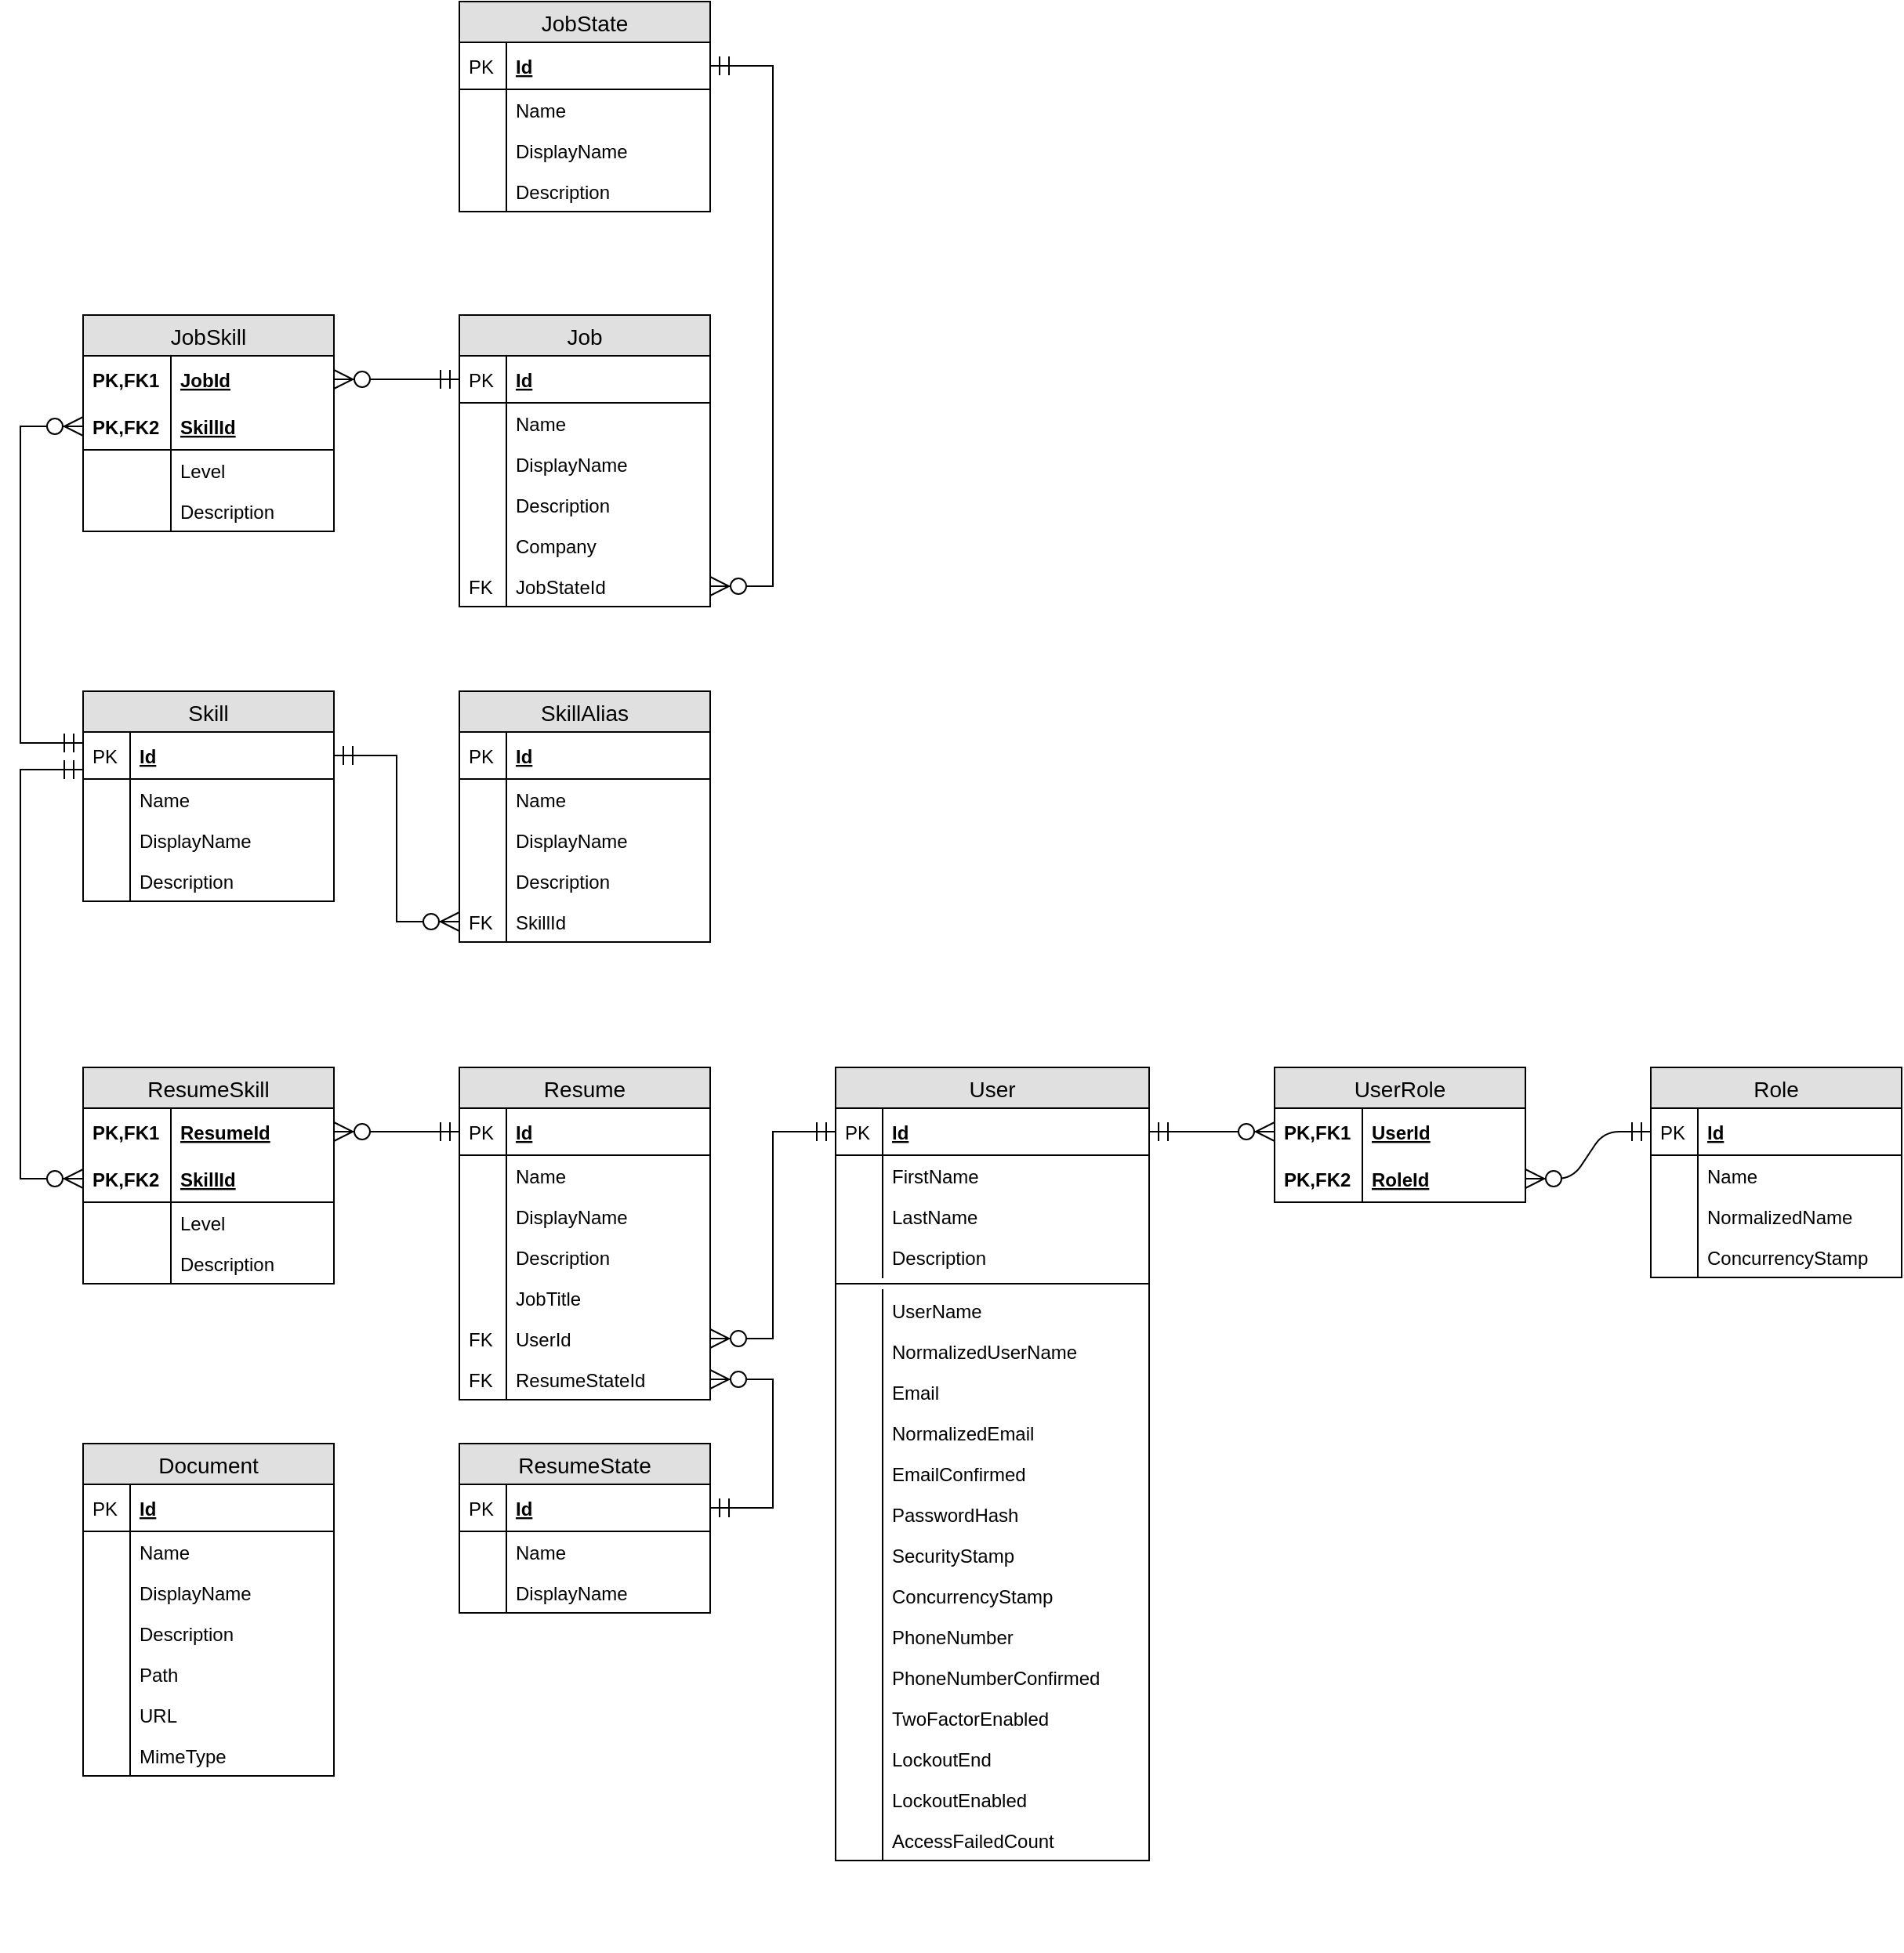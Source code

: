 <mxfile version="12.6.5" type="device"><diagram id="C5RBs43oDa-KdzZeNtuy" name="Database Model"><mxGraphModel dx="2351" dy="1951" grid="1" gridSize="10" guides="1" tooltips="1" connect="1" arrows="1" fold="1" page="0" pageScale="1" pageWidth="827" pageHeight="1169" background="none" math="0" shadow="0"><root><mxCell id="WIyWlLk6GJQsqaUBKTNV-0"/><mxCell id="WIyWlLk6GJQsqaUBKTNV-1" parent="WIyWlLk6GJQsqaUBKTNV-0"/><mxCell id="hVBHKQE8PX-nsjJzfACF-19" value="User" style="swimlane;fontStyle=0;childLayout=stackLayout;horizontal=1;startSize=26;fillColor=#e0e0e0;horizontalStack=0;resizeParent=1;resizeParentMax=0;resizeLast=0;collapsible=1;marginBottom=0;swimlaneFillColor=#ffffff;align=center;fontSize=14;" parent="WIyWlLk6GJQsqaUBKTNV-1" vertex="1"><mxGeometry x="40" y="40" width="200" height="506" as="geometry"><mxRectangle x="40" y="40" width="60" height="26" as="alternateBounds"/></mxGeometry></mxCell><mxCell id="hVBHKQE8PX-nsjJzfACF-20" value="Id" style="shape=partialRectangle;top=0;left=0;right=0;bottom=1;align=left;verticalAlign=middle;fillColor=none;spacingLeft=34;spacingRight=4;overflow=hidden;rotatable=0;points=[[0,0.5],[1,0.5]];portConstraint=eastwest;dropTarget=0;fontStyle=5;fontSize=12;" parent="hVBHKQE8PX-nsjJzfACF-19" vertex="1"><mxGeometry y="26" width="200" height="30" as="geometry"/></mxCell><mxCell id="hVBHKQE8PX-nsjJzfACF-21" value="PK" style="shape=partialRectangle;top=0;left=0;bottom=0;fillColor=none;align=left;verticalAlign=middle;spacingLeft=4;spacingRight=4;overflow=hidden;rotatable=0;points=[];portConstraint=eastwest;part=1;fontSize=12;" parent="hVBHKQE8PX-nsjJzfACF-20" vertex="1" connectable="0"><mxGeometry width="30" height="30" as="geometry"/></mxCell><mxCell id="hVBHKQE8PX-nsjJzfACF-30" value="FirstName" style="shape=partialRectangle;top=0;left=0;right=0;bottom=0;align=left;verticalAlign=top;fillColor=none;spacingLeft=34;spacingRight=4;overflow=hidden;rotatable=0;points=[[0,0.5],[1,0.5]];portConstraint=eastwest;dropTarget=0;fontSize=12;" parent="hVBHKQE8PX-nsjJzfACF-19" vertex="1"><mxGeometry y="56" width="200" height="26" as="geometry"/></mxCell><mxCell id="hVBHKQE8PX-nsjJzfACF-31" value="" style="shape=partialRectangle;top=0;left=0;bottom=0;fillColor=none;align=left;verticalAlign=top;spacingLeft=4;spacingRight=4;overflow=hidden;rotatable=0;points=[];portConstraint=eastwest;part=1;fontSize=12;" parent="hVBHKQE8PX-nsjJzfACF-30" vertex="1" connectable="0"><mxGeometry width="30" height="26" as="geometry"/></mxCell><mxCell id="hVBHKQE8PX-nsjJzfACF-32" value="LastName" style="shape=partialRectangle;top=0;left=0;right=0;bottom=0;align=left;verticalAlign=top;fillColor=none;spacingLeft=34;spacingRight=4;overflow=hidden;rotatable=0;points=[[0,0.5],[1,0.5]];portConstraint=eastwest;dropTarget=0;fontSize=12;" parent="hVBHKQE8PX-nsjJzfACF-19" vertex="1"><mxGeometry y="82" width="200" height="26" as="geometry"/></mxCell><mxCell id="hVBHKQE8PX-nsjJzfACF-33" value="" style="shape=partialRectangle;top=0;left=0;bottom=0;fillColor=none;align=left;verticalAlign=top;spacingLeft=4;spacingRight=4;overflow=hidden;rotatable=0;points=[];portConstraint=eastwest;part=1;fontSize=12;" parent="hVBHKQE8PX-nsjJzfACF-32" vertex="1" connectable="0"><mxGeometry width="30" height="26" as="geometry"/></mxCell><mxCell id="U6E7lCyPVd4fKRZtx4ZN-43" value="Description" style="shape=partialRectangle;top=0;left=0;right=0;bottom=0;align=left;verticalAlign=top;fillColor=none;spacingLeft=34;spacingRight=4;overflow=hidden;rotatable=0;points=[[0,0.5],[1,0.5]];portConstraint=eastwest;dropTarget=0;fontSize=12;" parent="hVBHKQE8PX-nsjJzfACF-19" vertex="1"><mxGeometry y="108" width="200" height="26" as="geometry"/></mxCell><mxCell id="U6E7lCyPVd4fKRZtx4ZN-44" value="" style="shape=partialRectangle;top=0;left=0;bottom=0;fillColor=none;align=left;verticalAlign=top;spacingLeft=4;spacingRight=4;overflow=hidden;rotatable=0;points=[];portConstraint=eastwest;part=1;fontSize=12;" parent="U6E7lCyPVd4fKRZtx4ZN-43" vertex="1" connectable="0"><mxGeometry width="30" height="26" as="geometry"/></mxCell><mxCell id="U6E7lCyPVd4fKRZtx4ZN-45" value="" style="line;strokeWidth=1;fillColor=none;align=left;verticalAlign=middle;spacingTop=-1;spacingLeft=3;spacingRight=3;rotatable=0;labelPosition=right;points=[];portConstraint=eastwest;fontSize=12;" parent="hVBHKQE8PX-nsjJzfACF-19" vertex="1"><mxGeometry y="134" width="200" height="8" as="geometry"/></mxCell><mxCell id="hVBHKQE8PX-nsjJzfACF-22" value="UserName" style="shape=partialRectangle;top=0;left=0;right=0;bottom=0;align=left;verticalAlign=top;fillColor=none;spacingLeft=34;spacingRight=4;overflow=hidden;rotatable=0;points=[[0,0.5],[1,0.5]];portConstraint=eastwest;dropTarget=0;fontSize=12;" parent="hVBHKQE8PX-nsjJzfACF-19" vertex="1"><mxGeometry y="142" width="200" height="26" as="geometry"/></mxCell><mxCell id="hVBHKQE8PX-nsjJzfACF-23" value="" style="shape=partialRectangle;top=0;left=0;bottom=0;fillColor=none;align=left;verticalAlign=top;spacingLeft=4;spacingRight=4;overflow=hidden;rotatable=0;points=[];portConstraint=eastwest;part=1;fontSize=12;" parent="hVBHKQE8PX-nsjJzfACF-22" vertex="1" connectable="0"><mxGeometry width="30" height="26" as="geometry"/></mxCell><mxCell id="hVBHKQE8PX-nsjJzfACF-66" value="NormalizedUserName" style="shape=partialRectangle;top=0;left=0;right=0;bottom=0;align=left;verticalAlign=top;fillColor=none;spacingLeft=34;spacingRight=4;overflow=hidden;rotatable=0;points=[[0,0.5],[1,0.5]];portConstraint=eastwest;dropTarget=0;fontSize=12;" parent="hVBHKQE8PX-nsjJzfACF-19" vertex="1"><mxGeometry y="168" width="200" height="26" as="geometry"/></mxCell><mxCell id="hVBHKQE8PX-nsjJzfACF-67" value="" style="shape=partialRectangle;top=0;left=0;bottom=0;fillColor=none;align=left;verticalAlign=top;spacingLeft=4;spacingRight=4;overflow=hidden;rotatable=0;points=[];portConstraint=eastwest;part=1;fontSize=12;" parent="hVBHKQE8PX-nsjJzfACF-66" vertex="1" connectable="0"><mxGeometry width="30" height="26" as="geometry"/></mxCell><mxCell id="hVBHKQE8PX-nsjJzfACF-36" value="Email" style="shape=partialRectangle;top=0;left=0;right=0;bottom=0;align=left;verticalAlign=top;fillColor=none;spacingLeft=34;spacingRight=4;overflow=hidden;rotatable=0;points=[[0,0.5],[1,0.5]];portConstraint=eastwest;dropTarget=0;fontSize=12;" parent="hVBHKQE8PX-nsjJzfACF-19" vertex="1"><mxGeometry y="194" width="200" height="26" as="geometry"/></mxCell><mxCell id="hVBHKQE8PX-nsjJzfACF-37" value="" style="shape=partialRectangle;top=0;left=0;bottom=0;fillColor=none;align=left;verticalAlign=top;spacingLeft=4;spacingRight=4;overflow=hidden;rotatable=0;points=[];portConstraint=eastwest;part=1;fontSize=12;" parent="hVBHKQE8PX-nsjJzfACF-36" vertex="1" connectable="0"><mxGeometry width="30" height="26" as="geometry"/></mxCell><mxCell id="hVBHKQE8PX-nsjJzfACF-64" value="NormalizedEmail" style="shape=partialRectangle;top=0;left=0;right=0;bottom=0;align=left;verticalAlign=top;fillColor=none;spacingLeft=34;spacingRight=4;overflow=hidden;rotatable=0;points=[[0,0.5],[1,0.5]];portConstraint=eastwest;dropTarget=0;fontSize=12;" parent="hVBHKQE8PX-nsjJzfACF-19" vertex="1"><mxGeometry y="220" width="200" height="26" as="geometry"/></mxCell><mxCell id="hVBHKQE8PX-nsjJzfACF-65" value="" style="shape=partialRectangle;top=0;left=0;bottom=0;fillColor=none;align=left;verticalAlign=top;spacingLeft=4;spacingRight=4;overflow=hidden;rotatable=0;points=[];portConstraint=eastwest;part=1;fontSize=12;" parent="hVBHKQE8PX-nsjJzfACF-64" vertex="1" connectable="0"><mxGeometry width="30" height="26" as="geometry"/></mxCell><mxCell id="hVBHKQE8PX-nsjJzfACF-38" value="EmailConfirmed" style="shape=partialRectangle;top=0;left=0;right=0;bottom=0;align=left;verticalAlign=top;fillColor=none;spacingLeft=34;spacingRight=4;overflow=hidden;rotatable=0;points=[[0,0.5],[1,0.5]];portConstraint=eastwest;dropTarget=0;fontSize=12;" parent="hVBHKQE8PX-nsjJzfACF-19" vertex="1"><mxGeometry y="246" width="200" height="26" as="geometry"/></mxCell><mxCell id="hVBHKQE8PX-nsjJzfACF-39" value="" style="shape=partialRectangle;top=0;left=0;bottom=0;fillColor=none;align=left;verticalAlign=top;spacingLeft=4;spacingRight=4;overflow=hidden;rotatable=0;points=[];portConstraint=eastwest;part=1;fontSize=12;" parent="hVBHKQE8PX-nsjJzfACF-38" vertex="1" connectable="0"><mxGeometry width="30" height="26" as="geometry"/></mxCell><mxCell id="hVBHKQE8PX-nsjJzfACF-40" value="PasswordHash" style="shape=partialRectangle;top=0;left=0;right=0;bottom=0;align=left;verticalAlign=top;fillColor=none;spacingLeft=34;spacingRight=4;overflow=hidden;rotatable=0;points=[[0,0.5],[1,0.5]];portConstraint=eastwest;dropTarget=0;fontSize=12;" parent="hVBHKQE8PX-nsjJzfACF-19" vertex="1"><mxGeometry y="272" width="200" height="26" as="geometry"/></mxCell><mxCell id="hVBHKQE8PX-nsjJzfACF-41" value="" style="shape=partialRectangle;top=0;left=0;bottom=0;fillColor=none;align=left;verticalAlign=top;spacingLeft=4;spacingRight=4;overflow=hidden;rotatable=0;points=[];portConstraint=eastwest;part=1;fontSize=12;" parent="hVBHKQE8PX-nsjJzfACF-40" vertex="1" connectable="0"><mxGeometry width="30" height="26" as="geometry"/></mxCell><mxCell id="hVBHKQE8PX-nsjJzfACF-42" value="SecurityStamp" style="shape=partialRectangle;top=0;left=0;right=0;bottom=0;align=left;verticalAlign=top;fillColor=none;spacingLeft=34;spacingRight=4;overflow=hidden;rotatable=0;points=[[0,0.5],[1,0.5]];portConstraint=eastwest;dropTarget=0;fontSize=12;" parent="hVBHKQE8PX-nsjJzfACF-19" vertex="1"><mxGeometry y="298" width="200" height="26" as="geometry"/></mxCell><mxCell id="hVBHKQE8PX-nsjJzfACF-43" value="" style="shape=partialRectangle;top=0;left=0;bottom=0;fillColor=none;align=left;verticalAlign=top;spacingLeft=4;spacingRight=4;overflow=hidden;rotatable=0;points=[];portConstraint=eastwest;part=1;fontSize=12;" parent="hVBHKQE8PX-nsjJzfACF-42" vertex="1" connectable="0"><mxGeometry width="30" height="26" as="geometry"/></mxCell><mxCell id="hVBHKQE8PX-nsjJzfACF-44" value="ConcurrencyStamp" style="shape=partialRectangle;top=0;left=0;right=0;bottom=0;align=left;verticalAlign=top;fillColor=none;spacingLeft=34;spacingRight=4;overflow=hidden;rotatable=0;points=[[0,0.5],[1,0.5]];portConstraint=eastwest;dropTarget=0;fontSize=12;" parent="hVBHKQE8PX-nsjJzfACF-19" vertex="1"><mxGeometry y="324" width="200" height="26" as="geometry"/></mxCell><mxCell id="hVBHKQE8PX-nsjJzfACF-45" value="" style="shape=partialRectangle;top=0;left=0;bottom=0;fillColor=none;align=left;verticalAlign=top;spacingLeft=4;spacingRight=4;overflow=hidden;rotatable=0;points=[];portConstraint=eastwest;part=1;fontSize=12;" parent="hVBHKQE8PX-nsjJzfACF-44" vertex="1" connectable="0"><mxGeometry width="30" height="26" as="geometry"/></mxCell><mxCell id="hVBHKQE8PX-nsjJzfACF-46" value="PhoneNumber" style="shape=partialRectangle;top=0;left=0;right=0;bottom=0;align=left;verticalAlign=top;fillColor=none;spacingLeft=34;spacingRight=4;overflow=hidden;rotatable=0;points=[[0,0.5],[1,0.5]];portConstraint=eastwest;dropTarget=0;fontSize=12;" parent="hVBHKQE8PX-nsjJzfACF-19" vertex="1"><mxGeometry y="350" width="200" height="26" as="geometry"/></mxCell><mxCell id="hVBHKQE8PX-nsjJzfACF-47" value="" style="shape=partialRectangle;top=0;left=0;bottom=0;fillColor=none;align=left;verticalAlign=top;spacingLeft=4;spacingRight=4;overflow=hidden;rotatable=0;points=[];portConstraint=eastwest;part=1;fontSize=12;" parent="hVBHKQE8PX-nsjJzfACF-46" vertex="1" connectable="0"><mxGeometry width="30" height="26" as="geometry"/></mxCell><mxCell id="hVBHKQE8PX-nsjJzfACF-48" value="PhoneNumberConfirmed" style="shape=partialRectangle;top=0;left=0;right=0;bottom=0;align=left;verticalAlign=top;fillColor=none;spacingLeft=34;spacingRight=4;overflow=hidden;rotatable=0;points=[[0,0.5],[1,0.5]];portConstraint=eastwest;dropTarget=0;fontSize=12;" parent="hVBHKQE8PX-nsjJzfACF-19" vertex="1"><mxGeometry y="376" width="200" height="26" as="geometry"/></mxCell><mxCell id="hVBHKQE8PX-nsjJzfACF-49" value="" style="shape=partialRectangle;top=0;left=0;bottom=0;fillColor=none;align=left;verticalAlign=top;spacingLeft=4;spacingRight=4;overflow=hidden;rotatable=0;points=[];portConstraint=eastwest;part=1;fontSize=12;" parent="hVBHKQE8PX-nsjJzfACF-48" vertex="1" connectable="0"><mxGeometry width="30" height="26" as="geometry"/></mxCell><mxCell id="hVBHKQE8PX-nsjJzfACF-50" value="TwoFactorEnabled" style="shape=partialRectangle;top=0;left=0;right=0;bottom=0;align=left;verticalAlign=top;fillColor=none;spacingLeft=34;spacingRight=4;overflow=hidden;rotatable=0;points=[[0,0.5],[1,0.5]];portConstraint=eastwest;dropTarget=0;fontSize=12;" parent="hVBHKQE8PX-nsjJzfACF-19" vertex="1"><mxGeometry y="402" width="200" height="26" as="geometry"/></mxCell><mxCell id="hVBHKQE8PX-nsjJzfACF-51" value="" style="shape=partialRectangle;top=0;left=0;bottom=0;fillColor=none;align=left;verticalAlign=top;spacingLeft=4;spacingRight=4;overflow=hidden;rotatable=0;points=[];portConstraint=eastwest;part=1;fontSize=12;" parent="hVBHKQE8PX-nsjJzfACF-50" vertex="1" connectable="0"><mxGeometry width="30" height="26" as="geometry"/></mxCell><mxCell id="hVBHKQE8PX-nsjJzfACF-52" value="LockoutEnd" style="shape=partialRectangle;top=0;left=0;right=0;bottom=0;align=left;verticalAlign=top;fillColor=none;spacingLeft=34;spacingRight=4;overflow=hidden;rotatable=0;points=[[0,0.5],[1,0.5]];portConstraint=eastwest;dropTarget=0;fontSize=12;" parent="hVBHKQE8PX-nsjJzfACF-19" vertex="1"><mxGeometry y="428" width="200" height="26" as="geometry"/></mxCell><mxCell id="hVBHKQE8PX-nsjJzfACF-53" value="" style="shape=partialRectangle;top=0;left=0;bottom=0;fillColor=none;align=left;verticalAlign=top;spacingLeft=4;spacingRight=4;overflow=hidden;rotatable=0;points=[];portConstraint=eastwest;part=1;fontSize=12;" parent="hVBHKQE8PX-nsjJzfACF-52" vertex="1" connectable="0"><mxGeometry width="30" height="26" as="geometry"/></mxCell><mxCell id="hVBHKQE8PX-nsjJzfACF-54" value="LockoutEnabled" style="shape=partialRectangle;top=0;left=0;right=0;bottom=0;align=left;verticalAlign=top;fillColor=none;spacingLeft=34;spacingRight=4;overflow=hidden;rotatable=0;points=[[0,0.5],[1,0.5]];portConstraint=eastwest;dropTarget=0;fontSize=12;" parent="hVBHKQE8PX-nsjJzfACF-19" vertex="1"><mxGeometry y="454" width="200" height="26" as="geometry"/></mxCell><mxCell id="hVBHKQE8PX-nsjJzfACF-55" value="" style="shape=partialRectangle;top=0;left=0;bottom=0;fillColor=none;align=left;verticalAlign=top;spacingLeft=4;spacingRight=4;overflow=hidden;rotatable=0;points=[];portConstraint=eastwest;part=1;fontSize=12;" parent="hVBHKQE8PX-nsjJzfACF-54" vertex="1" connectable="0"><mxGeometry width="30" height="26" as="geometry"/></mxCell><mxCell id="hVBHKQE8PX-nsjJzfACF-56" value="AccessFailedCount" style="shape=partialRectangle;top=0;left=0;right=0;bottom=0;align=left;verticalAlign=top;fillColor=none;spacingLeft=34;spacingRight=4;overflow=hidden;rotatable=0;points=[[0,0.5],[1,0.5]];portConstraint=eastwest;dropTarget=0;fontSize=12;" parent="hVBHKQE8PX-nsjJzfACF-19" vertex="1"><mxGeometry y="480" width="200" height="26" as="geometry"/></mxCell><mxCell id="hVBHKQE8PX-nsjJzfACF-57" value="" style="shape=partialRectangle;top=0;left=0;bottom=0;fillColor=none;align=left;verticalAlign=top;spacingLeft=4;spacingRight=4;overflow=hidden;rotatable=0;points=[];portConstraint=eastwest;part=1;fontSize=12;" parent="hVBHKQE8PX-nsjJzfACF-56" vertex="1" connectable="0"><mxGeometry width="30" height="26" as="geometry"/></mxCell><mxCell id="hVBHKQE8PX-nsjJzfACF-68" value="UserRole" style="swimlane;fontStyle=0;childLayout=stackLayout;horizontal=1;startSize=26;fillColor=#e0e0e0;horizontalStack=0;resizeParent=1;resizeParentMax=0;resizeLast=0;collapsible=1;marginBottom=0;swimlaneFillColor=#ffffff;align=center;fontSize=14;" parent="WIyWlLk6GJQsqaUBKTNV-1" vertex="1"><mxGeometry x="320" y="40" width="160" height="86" as="geometry"/></mxCell><mxCell id="hVBHKQE8PX-nsjJzfACF-69" value="UserId" style="shape=partialRectangle;top=0;left=0;right=0;bottom=0;align=left;verticalAlign=middle;fillColor=none;spacingLeft=60;spacingRight=4;overflow=hidden;rotatable=0;points=[[0,0.5],[1,0.5]];portConstraint=eastwest;dropTarget=0;fontStyle=5;fontSize=12;" parent="hVBHKQE8PX-nsjJzfACF-68" vertex="1"><mxGeometry y="26" width="160" height="30" as="geometry"/></mxCell><mxCell id="hVBHKQE8PX-nsjJzfACF-70" value="PK,FK1" style="shape=partialRectangle;fontStyle=1;top=0;left=0;bottom=0;fillColor=none;align=left;verticalAlign=middle;spacingLeft=4;spacingRight=4;overflow=hidden;rotatable=0;points=[];portConstraint=eastwest;part=1;fontSize=12;" parent="hVBHKQE8PX-nsjJzfACF-69" vertex="1" connectable="0"><mxGeometry width="56" height="30" as="geometry"/></mxCell><mxCell id="hVBHKQE8PX-nsjJzfACF-71" value="RoleId" style="shape=partialRectangle;top=0;left=0;right=0;bottom=1;align=left;verticalAlign=middle;fillColor=none;spacingLeft=60;spacingRight=4;overflow=hidden;rotatable=0;points=[[0,0.5],[1,0.5]];portConstraint=eastwest;dropTarget=0;fontStyle=5;fontSize=12;" parent="hVBHKQE8PX-nsjJzfACF-68" vertex="1"><mxGeometry y="56" width="160" height="30" as="geometry"/></mxCell><mxCell id="hVBHKQE8PX-nsjJzfACF-72" value="PK,FK2" style="shape=partialRectangle;fontStyle=1;top=0;left=0;bottom=0;fillColor=none;align=left;verticalAlign=middle;spacingLeft=4;spacingRight=4;overflow=hidden;rotatable=0;points=[];portConstraint=eastwest;part=1;fontSize=12;" parent="hVBHKQE8PX-nsjJzfACF-71" vertex="1" connectable="0"><mxGeometry width="56" height="30" as="geometry"/></mxCell><mxCell id="hVBHKQE8PX-nsjJzfACF-89" value="Role" style="swimlane;fontStyle=0;childLayout=stackLayout;horizontal=1;startSize=26;fillColor=#e0e0e0;horizontalStack=0;resizeParent=1;resizeParentMax=0;resizeLast=0;collapsible=1;marginBottom=0;swimlaneFillColor=#ffffff;align=center;fontSize=14;" parent="WIyWlLk6GJQsqaUBKTNV-1" vertex="1"><mxGeometry x="560" y="40" width="160" height="134" as="geometry"/></mxCell><mxCell id="hVBHKQE8PX-nsjJzfACF-90" value="Id" style="shape=partialRectangle;top=0;left=0;right=0;bottom=1;align=left;verticalAlign=middle;fillColor=none;spacingLeft=34;spacingRight=4;overflow=hidden;rotatable=0;points=[[0,0.5],[1,0.5]];portConstraint=eastwest;dropTarget=0;fontStyle=5;fontSize=12;" parent="hVBHKQE8PX-nsjJzfACF-89" vertex="1"><mxGeometry y="26" width="160" height="30" as="geometry"/></mxCell><mxCell id="hVBHKQE8PX-nsjJzfACF-91" value="PK" style="shape=partialRectangle;top=0;left=0;bottom=0;fillColor=none;align=left;verticalAlign=middle;spacingLeft=4;spacingRight=4;overflow=hidden;rotatable=0;points=[];portConstraint=eastwest;part=1;fontSize=12;" parent="hVBHKQE8PX-nsjJzfACF-90" vertex="1" connectable="0"><mxGeometry width="30" height="30" as="geometry"/></mxCell><mxCell id="hVBHKQE8PX-nsjJzfACF-92" value="Name" style="shape=partialRectangle;top=0;left=0;right=0;bottom=0;align=left;verticalAlign=top;fillColor=none;spacingLeft=34;spacingRight=4;overflow=hidden;rotatable=0;points=[[0,0.5],[1,0.5]];portConstraint=eastwest;dropTarget=0;fontSize=12;fontStyle=0" parent="hVBHKQE8PX-nsjJzfACF-89" vertex="1"><mxGeometry y="56" width="160" height="26" as="geometry"/></mxCell><mxCell id="hVBHKQE8PX-nsjJzfACF-93" value="" style="shape=partialRectangle;top=0;left=0;bottom=0;fillColor=none;align=left;verticalAlign=top;spacingLeft=4;spacingRight=4;overflow=hidden;rotatable=0;points=[];portConstraint=eastwest;part=1;fontSize=12;" parent="hVBHKQE8PX-nsjJzfACF-92" vertex="1" connectable="0"><mxGeometry width="30" height="26" as="geometry"/></mxCell><mxCell id="hVBHKQE8PX-nsjJzfACF-94" value="NormalizedName" style="shape=partialRectangle;top=0;left=0;right=0;bottom=0;align=left;verticalAlign=top;fillColor=none;spacingLeft=34;spacingRight=4;overflow=hidden;rotatable=0;points=[[0,0.5],[1,0.5]];portConstraint=eastwest;dropTarget=0;fontSize=12;" parent="hVBHKQE8PX-nsjJzfACF-89" vertex="1"><mxGeometry y="82" width="160" height="26" as="geometry"/></mxCell><mxCell id="hVBHKQE8PX-nsjJzfACF-95" value="" style="shape=partialRectangle;top=0;left=0;bottom=0;fillColor=none;align=left;verticalAlign=top;spacingLeft=4;spacingRight=4;overflow=hidden;rotatable=0;points=[];portConstraint=eastwest;part=1;fontSize=12;" parent="hVBHKQE8PX-nsjJzfACF-94" vertex="1" connectable="0"><mxGeometry width="30" height="26" as="geometry"/></mxCell><mxCell id="hVBHKQE8PX-nsjJzfACF-96" value="ConcurrencyStamp" style="shape=partialRectangle;top=0;left=0;right=0;bottom=0;align=left;verticalAlign=top;fillColor=none;spacingLeft=34;spacingRight=4;overflow=hidden;rotatable=0;points=[[0,0.5],[1,0.5]];portConstraint=eastwest;dropTarget=0;fontSize=12;" parent="hVBHKQE8PX-nsjJzfACF-89" vertex="1"><mxGeometry y="108" width="160" height="26" as="geometry"/></mxCell><mxCell id="hVBHKQE8PX-nsjJzfACF-97" value="" style="shape=partialRectangle;top=0;left=0;bottom=0;fillColor=none;align=left;verticalAlign=top;spacingLeft=4;spacingRight=4;overflow=hidden;rotatable=0;points=[];portConstraint=eastwest;part=1;fontSize=12;" parent="hVBHKQE8PX-nsjJzfACF-96" vertex="1" connectable="0"><mxGeometry width="30" height="26" as="geometry"/></mxCell><mxCell id="hVBHKQE8PX-nsjJzfACF-100" value="" style="text;fillColor=none;align=left;verticalAlign=middle;spacingTop=-1;spacingLeft=4;spacingRight=4;rotatable=0;labelPosition=right;points=[];portConstraint=eastwest;fontSize=12;" parent="WIyWlLk6GJQsqaUBKTNV-1" vertex="1"><mxGeometry x="40" y="590" width="20" height="14" as="geometry"/></mxCell><mxCell id="hVBHKQE8PX-nsjJzfACF-102" value="" style="edgeStyle=entityRelationEdgeStyle;fontSize=12;html=1;endArrow=ERzeroToMany;startArrow=ERmandOne;exitX=1;exitY=0.5;exitDx=0;exitDy=0;strokeWidth=1;endSize=10;startSize=10;" parent="WIyWlLk6GJQsqaUBKTNV-1" source="hVBHKQE8PX-nsjJzfACF-20" target="hVBHKQE8PX-nsjJzfACF-69" edge="1"><mxGeometry width="100" height="100" relative="1" as="geometry"><mxPoint x="320" y="360" as="sourcePoint"/><mxPoint x="420" y="260" as="targetPoint"/></mxGeometry></mxCell><mxCell id="hVBHKQE8PX-nsjJzfACF-103" value="" style="edgeStyle=entityRelationEdgeStyle;fontSize=12;html=1;endArrow=ERmandOne;startArrow=ERzeroToMany;exitX=1;exitY=0.5;exitDx=0;exitDy=0;startFill=1;endFill=0;entryX=0;entryY=0.5;entryDx=0;entryDy=0;strokeWidth=1;endSize=10;startSize=10;" parent="WIyWlLk6GJQsqaUBKTNV-1" source="hVBHKQE8PX-nsjJzfACF-71" target="hVBHKQE8PX-nsjJzfACF-90" edge="1"><mxGeometry width="100" height="100" relative="1" as="geometry"><mxPoint x="510" y="210" as="sourcePoint"/><mxPoint x="550" y="190" as="targetPoint"/></mxGeometry></mxCell><mxCell id="hVBHKQE8PX-nsjJzfACF-104" value="Resume" style="swimlane;fontStyle=0;childLayout=stackLayout;horizontal=1;startSize=26;fillColor=#e0e0e0;horizontalStack=0;resizeParent=1;resizeParentMax=0;resizeLast=0;collapsible=1;marginBottom=0;swimlaneFillColor=#ffffff;align=center;fontSize=14;" parent="WIyWlLk6GJQsqaUBKTNV-1" vertex="1"><mxGeometry x="-200" y="40" width="160" height="212" as="geometry"/></mxCell><mxCell id="hVBHKQE8PX-nsjJzfACF-105" value="Id" style="shape=partialRectangle;top=0;left=0;right=0;bottom=1;align=left;verticalAlign=middle;fillColor=none;spacingLeft=34;spacingRight=4;overflow=hidden;rotatable=0;points=[[0,0.5],[1,0.5]];portConstraint=eastwest;dropTarget=0;fontStyle=5;fontSize=12;" parent="hVBHKQE8PX-nsjJzfACF-104" vertex="1"><mxGeometry y="26" width="160" height="30" as="geometry"/></mxCell><mxCell id="hVBHKQE8PX-nsjJzfACF-106" value="PK" style="shape=partialRectangle;top=0;left=0;bottom=0;fillColor=none;align=left;verticalAlign=middle;spacingLeft=4;spacingRight=4;overflow=hidden;rotatable=0;points=[];portConstraint=eastwest;part=1;fontSize=12;" parent="hVBHKQE8PX-nsjJzfACF-105" vertex="1" connectable="0"><mxGeometry width="30" height="30" as="geometry"/></mxCell><mxCell id="U6E7lCyPVd4fKRZtx4ZN-41" value="Name" style="shape=partialRectangle;top=0;left=0;right=0;bottom=0;align=left;verticalAlign=top;fillColor=none;spacingLeft=34;spacingRight=4;overflow=hidden;rotatable=0;points=[[0,0.5],[1,0.5]];portConstraint=eastwest;dropTarget=0;fontSize=12;" parent="hVBHKQE8PX-nsjJzfACF-104" vertex="1"><mxGeometry y="56" width="160" height="26" as="geometry"/></mxCell><mxCell id="U6E7lCyPVd4fKRZtx4ZN-42" value="" style="shape=partialRectangle;top=0;left=0;bottom=0;fillColor=none;align=left;verticalAlign=top;spacingLeft=4;spacingRight=4;overflow=hidden;rotatable=0;points=[];portConstraint=eastwest;part=1;fontSize=12;" parent="U6E7lCyPVd4fKRZtx4ZN-41" vertex="1" connectable="0"><mxGeometry width="30" height="26" as="geometry"/></mxCell><mxCell id="hVBHKQE8PX-nsjJzfACF-117" value="DisplayName" style="shape=partialRectangle;top=0;left=0;right=0;bottom=0;align=left;verticalAlign=top;fillColor=none;spacingLeft=34;spacingRight=4;overflow=hidden;rotatable=0;points=[[0,0.5],[1,0.5]];portConstraint=eastwest;dropTarget=0;fontSize=12;" parent="hVBHKQE8PX-nsjJzfACF-104" vertex="1"><mxGeometry y="82" width="160" height="26" as="geometry"/></mxCell><mxCell id="hVBHKQE8PX-nsjJzfACF-118" value="" style="shape=partialRectangle;top=0;left=0;bottom=0;fillColor=none;align=left;verticalAlign=top;spacingLeft=4;spacingRight=4;overflow=hidden;rotatable=0;points=[];portConstraint=eastwest;part=1;fontSize=12;" parent="hVBHKQE8PX-nsjJzfACF-117" vertex="1" connectable="0"><mxGeometry width="30" height="26" as="geometry"/></mxCell><mxCell id="U6E7lCyPVd4fKRZtx4ZN-39" value="Description" style="shape=partialRectangle;top=0;left=0;right=0;bottom=0;align=left;verticalAlign=top;fillColor=none;spacingLeft=34;spacingRight=4;overflow=hidden;rotatable=0;points=[[0,0.5],[1,0.5]];portConstraint=eastwest;dropTarget=0;fontSize=12;" parent="hVBHKQE8PX-nsjJzfACF-104" vertex="1"><mxGeometry y="108" width="160" height="26" as="geometry"/></mxCell><mxCell id="U6E7lCyPVd4fKRZtx4ZN-40" value="" style="shape=partialRectangle;top=0;left=0;bottom=0;fillColor=none;align=left;verticalAlign=top;spacingLeft=4;spacingRight=4;overflow=hidden;rotatable=0;points=[];portConstraint=eastwest;part=1;fontSize=12;" parent="U6E7lCyPVd4fKRZtx4ZN-39" vertex="1" connectable="0"><mxGeometry width="30" height="26" as="geometry"/></mxCell><mxCell id="hVBHKQE8PX-nsjJzfACF-107" value="JobTitle" style="shape=partialRectangle;top=0;left=0;right=0;bottom=0;align=left;verticalAlign=top;fillColor=none;spacingLeft=34;spacingRight=4;overflow=hidden;rotatable=0;points=[[0,0.5],[1,0.5]];portConstraint=eastwest;dropTarget=0;fontSize=12;" parent="hVBHKQE8PX-nsjJzfACF-104" vertex="1"><mxGeometry y="134" width="160" height="26" as="geometry"/></mxCell><mxCell id="hVBHKQE8PX-nsjJzfACF-108" value="" style="shape=partialRectangle;top=0;left=0;bottom=0;fillColor=none;align=left;verticalAlign=top;spacingLeft=4;spacingRight=4;overflow=hidden;rotatable=0;points=[];portConstraint=eastwest;part=1;fontSize=12;" parent="hVBHKQE8PX-nsjJzfACF-107" vertex="1" connectable="0"><mxGeometry width="30" height="26" as="geometry"/></mxCell><mxCell id="hVBHKQE8PX-nsjJzfACF-119" value="UserId" style="shape=partialRectangle;top=0;left=0;right=0;bottom=0;align=left;verticalAlign=top;fillColor=none;spacingLeft=34;spacingRight=4;overflow=hidden;rotatable=0;points=[[0,0.5],[1,0.5]];portConstraint=eastwest;dropTarget=0;fontSize=12;" parent="hVBHKQE8PX-nsjJzfACF-104" vertex="1"><mxGeometry y="160" width="160" height="26" as="geometry"/></mxCell><mxCell id="hVBHKQE8PX-nsjJzfACF-120" value="FK" style="shape=partialRectangle;top=0;left=0;bottom=0;fillColor=none;align=left;verticalAlign=top;spacingLeft=4;spacingRight=4;overflow=hidden;rotatable=0;points=[];portConstraint=eastwest;part=1;fontSize=12;" parent="hVBHKQE8PX-nsjJzfACF-119" vertex="1" connectable="0"><mxGeometry width="30" height="26" as="geometry"/></mxCell><mxCell id="hVBHKQE8PX-nsjJzfACF-134" value="ResumeStateId" style="shape=partialRectangle;top=0;left=0;right=0;bottom=0;align=left;verticalAlign=top;fillColor=none;spacingLeft=34;spacingRight=4;overflow=hidden;rotatable=0;points=[[0,0.5],[1,0.5]];portConstraint=eastwest;dropTarget=0;fontSize=12;" parent="hVBHKQE8PX-nsjJzfACF-104" vertex="1"><mxGeometry y="186" width="160" height="26" as="geometry"/></mxCell><mxCell id="hVBHKQE8PX-nsjJzfACF-135" value="FK" style="shape=partialRectangle;top=0;left=0;bottom=0;fillColor=none;align=left;verticalAlign=top;spacingLeft=4;spacingRight=4;overflow=hidden;rotatable=0;points=[];portConstraint=eastwest;part=1;fontSize=12;" parent="hVBHKQE8PX-nsjJzfACF-134" vertex="1" connectable="0"><mxGeometry width="30" height="26" as="geometry"/></mxCell><mxCell id="hVBHKQE8PX-nsjJzfACF-121" style="edgeStyle=orthogonalEdgeStyle;rounded=0;orthogonalLoop=1;jettySize=auto;html=1;entryX=0;entryY=0.5;entryDx=0;entryDy=0;startArrow=ERzeroToMany;startFill=1;endArrow=ERmandOne;endFill=0;strokeWidth=1;endSize=10;startSize=10;" parent="WIyWlLk6GJQsqaUBKTNV-1" source="hVBHKQE8PX-nsjJzfACF-119" target="hVBHKQE8PX-nsjJzfACF-20" edge="1"><mxGeometry relative="1" as="geometry"/></mxCell><mxCell id="hVBHKQE8PX-nsjJzfACF-123" value="ResumeState" style="swimlane;fontStyle=0;childLayout=stackLayout;horizontal=1;startSize=26;fillColor=#e0e0e0;horizontalStack=0;resizeParent=1;resizeParentMax=0;resizeLast=0;collapsible=1;marginBottom=0;swimlaneFillColor=#ffffff;align=center;fontSize=14;" parent="WIyWlLk6GJQsqaUBKTNV-1" vertex="1"><mxGeometry x="-200" y="280" width="160" height="108" as="geometry"><mxRectangle x="-240" y="320" width="120" height="26" as="alternateBounds"/></mxGeometry></mxCell><mxCell id="hVBHKQE8PX-nsjJzfACF-124" value="Id" style="shape=partialRectangle;top=0;left=0;right=0;bottom=1;align=left;verticalAlign=middle;fillColor=none;spacingLeft=34;spacingRight=4;overflow=hidden;rotatable=0;points=[[0,0.5],[1,0.5]];portConstraint=eastwest;dropTarget=0;fontStyle=5;fontSize=12;" parent="hVBHKQE8PX-nsjJzfACF-123" vertex="1"><mxGeometry y="26" width="160" height="30" as="geometry"/></mxCell><mxCell id="hVBHKQE8PX-nsjJzfACF-125" value="PK" style="shape=partialRectangle;top=0;left=0;bottom=0;fillColor=none;align=left;verticalAlign=middle;spacingLeft=4;spacingRight=4;overflow=hidden;rotatable=0;points=[];portConstraint=eastwest;part=1;fontSize=12;" parent="hVBHKQE8PX-nsjJzfACF-124" vertex="1" connectable="0"><mxGeometry width="30" height="30" as="geometry"/></mxCell><mxCell id="hVBHKQE8PX-nsjJzfACF-126" value="Name" style="shape=partialRectangle;top=0;left=0;right=0;bottom=0;align=left;verticalAlign=top;fillColor=none;spacingLeft=34;spacingRight=4;overflow=hidden;rotatable=0;points=[[0,0.5],[1,0.5]];portConstraint=eastwest;dropTarget=0;fontSize=12;" parent="hVBHKQE8PX-nsjJzfACF-123" vertex="1"><mxGeometry y="56" width="160" height="26" as="geometry"/></mxCell><mxCell id="hVBHKQE8PX-nsjJzfACF-127" value="" style="shape=partialRectangle;top=0;left=0;bottom=0;fillColor=none;align=left;verticalAlign=top;spacingLeft=4;spacingRight=4;overflow=hidden;rotatable=0;points=[];portConstraint=eastwest;part=1;fontSize=12;" parent="hVBHKQE8PX-nsjJzfACF-126" vertex="1" connectable="0"><mxGeometry width="30" height="26" as="geometry"/></mxCell><mxCell id="hVBHKQE8PX-nsjJzfACF-128" value="DisplayName" style="shape=partialRectangle;top=0;left=0;right=0;bottom=0;align=left;verticalAlign=top;fillColor=none;spacingLeft=34;spacingRight=4;overflow=hidden;rotatable=0;points=[[0,0.5],[1,0.5]];portConstraint=eastwest;dropTarget=0;fontSize=12;" parent="hVBHKQE8PX-nsjJzfACF-123" vertex="1"><mxGeometry y="82" width="160" height="26" as="geometry"/></mxCell><mxCell id="hVBHKQE8PX-nsjJzfACF-129" value="" style="shape=partialRectangle;top=0;left=0;bottom=0;fillColor=none;align=left;verticalAlign=top;spacingLeft=4;spacingRight=4;overflow=hidden;rotatable=0;points=[];portConstraint=eastwest;part=1;fontSize=12;" parent="hVBHKQE8PX-nsjJzfACF-128" vertex="1" connectable="0"><mxGeometry width="30" height="26" as="geometry"/></mxCell><mxCell id="hVBHKQE8PX-nsjJzfACF-136" style="edgeStyle=orthogonalEdgeStyle;rounded=0;orthogonalLoop=1;jettySize=auto;html=1;exitX=1;exitY=0.5;exitDx=0;exitDy=0;entryX=1;entryY=0.5;entryDx=0;entryDy=0;startArrow=ERzeroToMany;startFill=1;startSize=10;endArrow=ERmandOne;endFill=0;endSize=10;strokeWidth=1;" parent="WIyWlLk6GJQsqaUBKTNV-1" source="hVBHKQE8PX-nsjJzfACF-134" target="hVBHKQE8PX-nsjJzfACF-124" edge="1"><mxGeometry relative="1" as="geometry"><Array as="points"><mxPoint y="239"/><mxPoint y="321"/></Array></mxGeometry></mxCell><mxCell id="hVBHKQE8PX-nsjJzfACF-137" value="Skill" style="swimlane;fontStyle=0;childLayout=stackLayout;horizontal=1;startSize=26;fillColor=#e0e0e0;horizontalStack=0;resizeParent=1;resizeParentMax=0;resizeLast=0;collapsible=1;marginBottom=0;swimlaneFillColor=#ffffff;align=center;fontSize=14;" parent="WIyWlLk6GJQsqaUBKTNV-1" vertex="1"><mxGeometry x="-440" y="-200" width="160" height="134" as="geometry"/></mxCell><mxCell id="hVBHKQE8PX-nsjJzfACF-138" value="Id" style="shape=partialRectangle;top=0;left=0;right=0;bottom=1;align=left;verticalAlign=middle;fillColor=none;spacingLeft=34;spacingRight=4;overflow=hidden;rotatable=0;points=[[0,0.5],[1,0.5]];portConstraint=eastwest;dropTarget=0;fontStyle=5;fontSize=12;" parent="hVBHKQE8PX-nsjJzfACF-137" vertex="1"><mxGeometry y="26" width="160" height="30" as="geometry"/></mxCell><mxCell id="hVBHKQE8PX-nsjJzfACF-139" value="PK" style="shape=partialRectangle;top=0;left=0;bottom=0;fillColor=none;align=left;verticalAlign=middle;spacingLeft=4;spacingRight=4;overflow=hidden;rotatable=0;points=[];portConstraint=eastwest;part=1;fontSize=12;" parent="hVBHKQE8PX-nsjJzfACF-138" vertex="1" connectable="0"><mxGeometry width="30" height="30" as="geometry"/></mxCell><mxCell id="hVBHKQE8PX-nsjJzfACF-140" value="Name" style="shape=partialRectangle;top=0;left=0;right=0;bottom=0;align=left;verticalAlign=top;fillColor=none;spacingLeft=34;spacingRight=4;overflow=hidden;rotatable=0;points=[[0,0.5],[1,0.5]];portConstraint=eastwest;dropTarget=0;fontSize=12;" parent="hVBHKQE8PX-nsjJzfACF-137" vertex="1"><mxGeometry y="56" width="160" height="26" as="geometry"/></mxCell><mxCell id="hVBHKQE8PX-nsjJzfACF-141" value="" style="shape=partialRectangle;top=0;left=0;bottom=0;fillColor=none;align=left;verticalAlign=top;spacingLeft=4;spacingRight=4;overflow=hidden;rotatable=0;points=[];portConstraint=eastwest;part=1;fontSize=12;" parent="hVBHKQE8PX-nsjJzfACF-140" vertex="1" connectable="0"><mxGeometry width="30" height="26" as="geometry"/></mxCell><mxCell id="hVBHKQE8PX-nsjJzfACF-150" value="DisplayName" style="shape=partialRectangle;top=0;left=0;right=0;bottom=0;align=left;verticalAlign=top;fillColor=none;spacingLeft=34;spacingRight=4;overflow=hidden;rotatable=0;points=[[0,0.5],[1,0.5]];portConstraint=eastwest;dropTarget=0;fontSize=12;" parent="hVBHKQE8PX-nsjJzfACF-137" vertex="1"><mxGeometry y="82" width="160" height="26" as="geometry"/></mxCell><mxCell id="hVBHKQE8PX-nsjJzfACF-151" value="" style="shape=partialRectangle;top=0;left=0;bottom=0;fillColor=none;align=left;verticalAlign=top;spacingLeft=4;spacingRight=4;overflow=hidden;rotatable=0;points=[];portConstraint=eastwest;part=1;fontSize=12;" parent="hVBHKQE8PX-nsjJzfACF-150" vertex="1" connectable="0"><mxGeometry width="30" height="26" as="geometry"/></mxCell><mxCell id="hVBHKQE8PX-nsjJzfACF-148" value="Description" style="shape=partialRectangle;top=0;left=0;right=0;bottom=0;align=left;verticalAlign=top;fillColor=none;spacingLeft=34;spacingRight=4;overflow=hidden;rotatable=0;points=[[0,0.5],[1,0.5]];portConstraint=eastwest;dropTarget=0;fontSize=12;" parent="hVBHKQE8PX-nsjJzfACF-137" vertex="1"><mxGeometry y="108" width="160" height="26" as="geometry"/></mxCell><mxCell id="hVBHKQE8PX-nsjJzfACF-149" value="" style="shape=partialRectangle;top=0;left=0;bottom=0;fillColor=none;align=left;verticalAlign=top;spacingLeft=4;spacingRight=4;overflow=hidden;rotatable=0;points=[];portConstraint=eastwest;part=1;fontSize=12;" parent="hVBHKQE8PX-nsjJzfACF-148" vertex="1" connectable="0"><mxGeometry width="30" height="26" as="geometry"/></mxCell><mxCell id="U6E7lCyPVd4fKRZtx4ZN-0" value="ResumeSkill" style="swimlane;fontStyle=0;childLayout=stackLayout;horizontal=1;startSize=26;fillColor=#e0e0e0;horizontalStack=0;resizeParent=1;resizeParentMax=0;resizeLast=0;collapsible=1;marginBottom=0;swimlaneFillColor=#ffffff;align=center;fontSize=14;" parent="WIyWlLk6GJQsqaUBKTNV-1" vertex="1"><mxGeometry x="-440" y="40" width="160" height="138" as="geometry"/></mxCell><mxCell id="U6E7lCyPVd4fKRZtx4ZN-1" value="ResumeId" style="shape=partialRectangle;top=0;left=0;right=0;bottom=0;align=left;verticalAlign=middle;fillColor=none;spacingLeft=60;spacingRight=4;overflow=hidden;rotatable=0;points=[[0,0.5],[1,0.5]];portConstraint=eastwest;dropTarget=0;fontStyle=5;fontSize=12;" parent="U6E7lCyPVd4fKRZtx4ZN-0" vertex="1"><mxGeometry y="26" width="160" height="30" as="geometry"/></mxCell><mxCell id="U6E7lCyPVd4fKRZtx4ZN-2" value="PK,FK1" style="shape=partialRectangle;fontStyle=1;top=0;left=0;bottom=0;fillColor=none;align=left;verticalAlign=middle;spacingLeft=4;spacingRight=4;overflow=hidden;rotatable=0;points=[];portConstraint=eastwest;part=1;fontSize=12;" parent="U6E7lCyPVd4fKRZtx4ZN-1" vertex="1" connectable="0"><mxGeometry width="56" height="30" as="geometry"/></mxCell><mxCell id="U6E7lCyPVd4fKRZtx4ZN-3" value="SkillId" style="shape=partialRectangle;top=0;left=0;right=0;bottom=1;align=left;verticalAlign=middle;fillColor=none;spacingLeft=60;spacingRight=4;overflow=hidden;rotatable=0;points=[[0,0.5],[1,0.5]];portConstraint=eastwest;dropTarget=0;fontStyle=5;fontSize=12;" parent="U6E7lCyPVd4fKRZtx4ZN-0" vertex="1"><mxGeometry y="56" width="160" height="30" as="geometry"/></mxCell><mxCell id="U6E7lCyPVd4fKRZtx4ZN-4" value="PK,FK2" style="shape=partialRectangle;fontStyle=1;top=0;left=0;bottom=0;fillColor=none;align=left;verticalAlign=middle;spacingLeft=4;spacingRight=4;overflow=hidden;rotatable=0;points=[];portConstraint=eastwest;part=1;fontSize=12;" parent="U6E7lCyPVd4fKRZtx4ZN-3" vertex="1" connectable="0"><mxGeometry width="56" height="30" as="geometry"/></mxCell><mxCell id="U6E7lCyPVd4fKRZtx4ZN-5" value="Level" style="shape=partialRectangle;top=0;left=0;right=0;bottom=0;align=left;verticalAlign=top;fillColor=none;spacingLeft=60;spacingRight=4;overflow=hidden;rotatable=0;points=[[0,0.5],[1,0.5]];portConstraint=eastwest;dropTarget=0;fontSize=12;" parent="U6E7lCyPVd4fKRZtx4ZN-0" vertex="1"><mxGeometry y="86" width="160" height="26" as="geometry"/></mxCell><mxCell id="U6E7lCyPVd4fKRZtx4ZN-6" value="" style="shape=partialRectangle;top=0;left=0;bottom=0;fillColor=none;align=left;verticalAlign=top;spacingLeft=4;spacingRight=4;overflow=hidden;rotatable=0;points=[];portConstraint=eastwest;part=1;fontSize=12;" parent="U6E7lCyPVd4fKRZtx4ZN-5" vertex="1" connectable="0"><mxGeometry width="56" height="26" as="geometry"/></mxCell><mxCell id="U6E7lCyPVd4fKRZtx4ZN-7" value="Description" style="shape=partialRectangle;top=0;left=0;right=0;bottom=0;align=left;verticalAlign=top;fillColor=none;spacingLeft=60;spacingRight=4;overflow=hidden;rotatable=0;points=[[0,0.5],[1,0.5]];portConstraint=eastwest;dropTarget=0;fontSize=12;" parent="U6E7lCyPVd4fKRZtx4ZN-0" vertex="1"><mxGeometry y="112" width="160" height="26" as="geometry"/></mxCell><mxCell id="U6E7lCyPVd4fKRZtx4ZN-8" value="" style="shape=partialRectangle;top=0;left=0;bottom=0;fillColor=none;align=left;verticalAlign=top;spacingLeft=4;spacingRight=4;overflow=hidden;rotatable=0;points=[];portConstraint=eastwest;part=1;fontSize=12;" parent="U6E7lCyPVd4fKRZtx4ZN-7" vertex="1" connectable="0"><mxGeometry width="56" height="26" as="geometry"/></mxCell><mxCell id="U6E7lCyPVd4fKRZtx4ZN-10" value="" style="edgeStyle=entityRelationEdgeStyle;fontSize=12;html=1;endArrow=ERmandOne;startArrow=ERzeroToMany;exitX=1;exitY=0.5;exitDx=0;exitDy=0;strokeWidth=1;endSize=10;startSize=10;entryX=0;entryY=0.5;entryDx=0;entryDy=0;startFill=1;endFill=0;" parent="WIyWlLk6GJQsqaUBKTNV-1" source="U6E7lCyPVd4fKRZtx4ZN-1" target="hVBHKQE8PX-nsjJzfACF-105" edge="1"><mxGeometry width="100" height="100" relative="1" as="geometry"><mxPoint x="-230" y="40" as="sourcePoint"/><mxPoint x="-310" y="40" as="targetPoint"/></mxGeometry></mxCell><mxCell id="U6E7lCyPVd4fKRZtx4ZN-12" style="edgeStyle=orthogonalEdgeStyle;rounded=0;orthogonalLoop=1;jettySize=auto;html=1;startArrow=ERzeroToMany;startFill=1;endArrow=ERmandOne;endFill=0;endSize=10;startSize=10;" parent="WIyWlLk6GJQsqaUBKTNV-1" source="U6E7lCyPVd4fKRZtx4ZN-3" edge="1"><mxGeometry relative="1" as="geometry"><mxPoint x="-440" y="-150" as="targetPoint"/><Array as="points"><mxPoint x="-480" y="111"/><mxPoint x="-480" y="-150"/><mxPoint x="-440" y="-150"/></Array></mxGeometry></mxCell><mxCell id="U6E7lCyPVd4fKRZtx4ZN-14" value="SkillAlias" style="swimlane;fontStyle=0;childLayout=stackLayout;horizontal=1;startSize=26;fillColor=#e0e0e0;horizontalStack=0;resizeParent=1;resizeParentMax=0;resizeLast=0;collapsible=1;marginBottom=0;swimlaneFillColor=#ffffff;align=center;fontSize=14;" parent="WIyWlLk6GJQsqaUBKTNV-1" vertex="1"><mxGeometry x="-200" y="-200" width="160" height="160" as="geometry"/></mxCell><mxCell id="U6E7lCyPVd4fKRZtx4ZN-15" value="Id" style="shape=partialRectangle;top=0;left=0;right=0;bottom=1;align=left;verticalAlign=middle;fillColor=none;spacingLeft=34;spacingRight=4;overflow=hidden;rotatable=0;points=[[0,0.5],[1,0.5]];portConstraint=eastwest;dropTarget=0;fontStyle=5;fontSize=12;" parent="U6E7lCyPVd4fKRZtx4ZN-14" vertex="1"><mxGeometry y="26" width="160" height="30" as="geometry"/></mxCell><mxCell id="U6E7lCyPVd4fKRZtx4ZN-16" value="PK" style="shape=partialRectangle;top=0;left=0;bottom=0;fillColor=none;align=left;verticalAlign=middle;spacingLeft=4;spacingRight=4;overflow=hidden;rotatable=0;points=[];portConstraint=eastwest;part=1;fontSize=12;" parent="U6E7lCyPVd4fKRZtx4ZN-15" vertex="1" connectable="0"><mxGeometry width="30" height="30" as="geometry"/></mxCell><mxCell id="U6E7lCyPVd4fKRZtx4ZN-17" value="Name" style="shape=partialRectangle;top=0;left=0;right=0;bottom=0;align=left;verticalAlign=top;fillColor=none;spacingLeft=34;spacingRight=4;overflow=hidden;rotatable=0;points=[[0,0.5],[1,0.5]];portConstraint=eastwest;dropTarget=0;fontSize=12;" parent="U6E7lCyPVd4fKRZtx4ZN-14" vertex="1"><mxGeometry y="56" width="160" height="26" as="geometry"/></mxCell><mxCell id="U6E7lCyPVd4fKRZtx4ZN-18" value="" style="shape=partialRectangle;top=0;left=0;bottom=0;fillColor=none;align=left;verticalAlign=top;spacingLeft=4;spacingRight=4;overflow=hidden;rotatable=0;points=[];portConstraint=eastwest;part=1;fontSize=12;" parent="U6E7lCyPVd4fKRZtx4ZN-17" vertex="1" connectable="0"><mxGeometry width="30" height="26" as="geometry"/></mxCell><mxCell id="U6E7lCyPVd4fKRZtx4ZN-19" value="DisplayName" style="shape=partialRectangle;top=0;left=0;right=0;bottom=0;align=left;verticalAlign=top;fillColor=none;spacingLeft=34;spacingRight=4;overflow=hidden;rotatable=0;points=[[0,0.5],[1,0.5]];portConstraint=eastwest;dropTarget=0;fontSize=12;" parent="U6E7lCyPVd4fKRZtx4ZN-14" vertex="1"><mxGeometry y="82" width="160" height="26" as="geometry"/></mxCell><mxCell id="U6E7lCyPVd4fKRZtx4ZN-20" value="" style="shape=partialRectangle;top=0;left=0;bottom=0;fillColor=none;align=left;verticalAlign=top;spacingLeft=4;spacingRight=4;overflow=hidden;rotatable=0;points=[];portConstraint=eastwest;part=1;fontSize=12;" parent="U6E7lCyPVd4fKRZtx4ZN-19" vertex="1" connectable="0"><mxGeometry width="30" height="26" as="geometry"/></mxCell><mxCell id="U6E7lCyPVd4fKRZtx4ZN-21" value="Description&#10;" style="shape=partialRectangle;top=0;left=0;right=0;bottom=0;align=left;verticalAlign=top;fillColor=none;spacingLeft=34;spacingRight=4;overflow=hidden;rotatable=0;points=[[0,0.5],[1,0.5]];portConstraint=eastwest;dropTarget=0;fontSize=12;" parent="U6E7lCyPVd4fKRZtx4ZN-14" vertex="1"><mxGeometry y="108" width="160" height="26" as="geometry"/></mxCell><mxCell id="U6E7lCyPVd4fKRZtx4ZN-22" value="" style="shape=partialRectangle;top=0;left=0;bottom=0;fillColor=none;align=left;verticalAlign=top;spacingLeft=4;spacingRight=4;overflow=hidden;rotatable=0;points=[];portConstraint=eastwest;part=1;fontSize=12;" parent="U6E7lCyPVd4fKRZtx4ZN-21" vertex="1" connectable="0"><mxGeometry width="30" height="26" as="geometry"/></mxCell><mxCell id="U6E7lCyPVd4fKRZtx4ZN-25" value="SkillId" style="shape=partialRectangle;top=0;left=0;right=0;bottom=0;align=left;verticalAlign=top;fillColor=none;spacingLeft=34;spacingRight=4;overflow=hidden;rotatable=0;points=[[0,0.5],[1,0.5]];portConstraint=eastwest;dropTarget=0;fontSize=12;" parent="U6E7lCyPVd4fKRZtx4ZN-14" vertex="1"><mxGeometry y="134" width="160" height="26" as="geometry"/></mxCell><mxCell id="U6E7lCyPVd4fKRZtx4ZN-26" value="FK" style="shape=partialRectangle;top=0;left=0;bottom=0;fillColor=none;align=left;verticalAlign=top;spacingLeft=4;spacingRight=4;overflow=hidden;rotatable=0;points=[];portConstraint=eastwest;part=1;fontSize=12;" parent="U6E7lCyPVd4fKRZtx4ZN-25" vertex="1" connectable="0"><mxGeometry width="30" height="26" as="geometry"/></mxCell><mxCell id="U6E7lCyPVd4fKRZtx4ZN-27" style="edgeStyle=orthogonalEdgeStyle;rounded=0;orthogonalLoop=1;jettySize=auto;html=1;exitX=0;exitY=0.5;exitDx=0;exitDy=0;entryX=1;entryY=0.5;entryDx=0;entryDy=0;startArrow=ERzeroToMany;startFill=1;startSize=10;endArrow=ERmandOne;endFill=0;endSize=10;" parent="WIyWlLk6GJQsqaUBKTNV-1" source="U6E7lCyPVd4fKRZtx4ZN-25" target="hVBHKQE8PX-nsjJzfACF-138" edge="1"><mxGeometry relative="1" as="geometry"/></mxCell><mxCell id="U6E7lCyPVd4fKRZtx4ZN-28" value="Job" style="swimlane;fontStyle=0;childLayout=stackLayout;horizontal=1;startSize=26;fillColor=#e0e0e0;horizontalStack=0;resizeParent=1;resizeParentMax=0;resizeLast=0;collapsible=1;marginBottom=0;swimlaneFillColor=#ffffff;align=center;fontSize=14;" parent="WIyWlLk6GJQsqaUBKTNV-1" vertex="1"><mxGeometry x="-200" y="-440" width="160" height="186" as="geometry"/></mxCell><mxCell id="U6E7lCyPVd4fKRZtx4ZN-29" value="Id" style="shape=partialRectangle;top=0;left=0;right=0;bottom=1;align=left;verticalAlign=middle;fillColor=none;spacingLeft=34;spacingRight=4;overflow=hidden;rotatable=0;points=[[0,0.5],[1,0.5]];portConstraint=eastwest;dropTarget=0;fontStyle=5;fontSize=12;" parent="U6E7lCyPVd4fKRZtx4ZN-28" vertex="1"><mxGeometry y="26" width="160" height="30" as="geometry"/></mxCell><mxCell id="U6E7lCyPVd4fKRZtx4ZN-30" value="PK" style="shape=partialRectangle;top=0;left=0;bottom=0;fillColor=none;align=left;verticalAlign=middle;spacingLeft=4;spacingRight=4;overflow=hidden;rotatable=0;points=[];portConstraint=eastwest;part=1;fontSize=12;" parent="U6E7lCyPVd4fKRZtx4ZN-29" vertex="1" connectable="0"><mxGeometry width="30" height="30" as="geometry"/></mxCell><mxCell id="U6E7lCyPVd4fKRZtx4ZN-31" value="Name" style="shape=partialRectangle;top=0;left=0;right=0;bottom=0;align=left;verticalAlign=top;fillColor=none;spacingLeft=34;spacingRight=4;overflow=hidden;rotatable=0;points=[[0,0.5],[1,0.5]];portConstraint=eastwest;dropTarget=0;fontSize=12;" parent="U6E7lCyPVd4fKRZtx4ZN-28" vertex="1"><mxGeometry y="56" width="160" height="26" as="geometry"/></mxCell><mxCell id="U6E7lCyPVd4fKRZtx4ZN-32" value="" style="shape=partialRectangle;top=0;left=0;bottom=0;fillColor=none;align=left;verticalAlign=top;spacingLeft=4;spacingRight=4;overflow=hidden;rotatable=0;points=[];portConstraint=eastwest;part=1;fontSize=12;" parent="U6E7lCyPVd4fKRZtx4ZN-31" vertex="1" connectable="0"><mxGeometry width="30" height="26" as="geometry"/></mxCell><mxCell id="U6E7lCyPVd4fKRZtx4ZN-33" value="DisplayName" style="shape=partialRectangle;top=0;left=0;right=0;bottom=0;align=left;verticalAlign=top;fillColor=none;spacingLeft=34;spacingRight=4;overflow=hidden;rotatable=0;points=[[0,0.5],[1,0.5]];portConstraint=eastwest;dropTarget=0;fontSize=12;" parent="U6E7lCyPVd4fKRZtx4ZN-28" vertex="1"><mxGeometry y="82" width="160" height="26" as="geometry"/></mxCell><mxCell id="U6E7lCyPVd4fKRZtx4ZN-34" value="" style="shape=partialRectangle;top=0;left=0;bottom=0;fillColor=none;align=left;verticalAlign=top;spacingLeft=4;spacingRight=4;overflow=hidden;rotatable=0;points=[];portConstraint=eastwest;part=1;fontSize=12;" parent="U6E7lCyPVd4fKRZtx4ZN-33" vertex="1" connectable="0"><mxGeometry width="30" height="26" as="geometry"/></mxCell><mxCell id="U6E7lCyPVd4fKRZtx4ZN-35" value="Description" style="shape=partialRectangle;top=0;left=0;right=0;bottom=0;align=left;verticalAlign=top;fillColor=none;spacingLeft=34;spacingRight=4;overflow=hidden;rotatable=0;points=[[0,0.5],[1,0.5]];portConstraint=eastwest;dropTarget=0;fontSize=12;" parent="U6E7lCyPVd4fKRZtx4ZN-28" vertex="1"><mxGeometry y="108" width="160" height="26" as="geometry"/></mxCell><mxCell id="U6E7lCyPVd4fKRZtx4ZN-36" value="" style="shape=partialRectangle;top=0;left=0;bottom=0;fillColor=none;align=left;verticalAlign=top;spacingLeft=4;spacingRight=4;overflow=hidden;rotatable=0;points=[];portConstraint=eastwest;part=1;fontSize=12;" parent="U6E7lCyPVd4fKRZtx4ZN-35" vertex="1" connectable="0"><mxGeometry width="30" height="26" as="geometry"/></mxCell><mxCell id="U6E7lCyPVd4fKRZtx4ZN-46" value="Company" style="shape=partialRectangle;top=0;left=0;right=0;bottom=0;align=left;verticalAlign=top;fillColor=none;spacingLeft=34;spacingRight=4;overflow=hidden;rotatable=0;points=[[0,0.5],[1,0.5]];portConstraint=eastwest;dropTarget=0;fontSize=12;" parent="U6E7lCyPVd4fKRZtx4ZN-28" vertex="1"><mxGeometry y="134" width="160" height="26" as="geometry"/></mxCell><mxCell id="U6E7lCyPVd4fKRZtx4ZN-47" value="" style="shape=partialRectangle;top=0;left=0;bottom=0;fillColor=none;align=left;verticalAlign=top;spacingLeft=4;spacingRight=4;overflow=hidden;rotatable=0;points=[];portConstraint=eastwest;part=1;fontSize=12;" parent="U6E7lCyPVd4fKRZtx4ZN-46" vertex="1" connectable="0"><mxGeometry width="30" height="26" as="geometry"/></mxCell><mxCell id="U6E7lCyPVd4fKRZtx4ZN-74" value="JobStateId" style="shape=partialRectangle;top=0;left=0;right=0;bottom=0;align=left;verticalAlign=top;fillColor=none;spacingLeft=34;spacingRight=4;overflow=hidden;rotatable=0;points=[[0,0.5],[1,0.5]];portConstraint=eastwest;dropTarget=0;fontSize=12;" parent="U6E7lCyPVd4fKRZtx4ZN-28" vertex="1"><mxGeometry y="160" width="160" height="26" as="geometry"/></mxCell><mxCell id="U6E7lCyPVd4fKRZtx4ZN-75" value="FK" style="shape=partialRectangle;top=0;left=0;bottom=0;fillColor=none;align=left;verticalAlign=top;spacingLeft=4;spacingRight=4;overflow=hidden;rotatable=0;points=[];portConstraint=eastwest;part=1;fontSize=12;" parent="U6E7lCyPVd4fKRZtx4ZN-74" vertex="1" connectable="0"><mxGeometry width="30" height="26" as="geometry"/></mxCell><mxCell id="U6E7lCyPVd4fKRZtx4ZN-48" value="JobSkill" style="swimlane;fontStyle=0;childLayout=stackLayout;horizontal=1;startSize=26;fillColor=#e0e0e0;horizontalStack=0;resizeParent=1;resizeParentMax=0;resizeLast=0;collapsible=1;marginBottom=0;swimlaneFillColor=#ffffff;align=center;fontSize=14;" parent="WIyWlLk6GJQsqaUBKTNV-1" vertex="1"><mxGeometry x="-440" y="-440" width="160" height="138" as="geometry"/></mxCell><mxCell id="U6E7lCyPVd4fKRZtx4ZN-49" value="JobId" style="shape=partialRectangle;top=0;left=0;right=0;bottom=0;align=left;verticalAlign=middle;fillColor=none;spacingLeft=60;spacingRight=4;overflow=hidden;rotatable=0;points=[[0,0.5],[1,0.5]];portConstraint=eastwest;dropTarget=0;fontStyle=5;fontSize=12;" parent="U6E7lCyPVd4fKRZtx4ZN-48" vertex="1"><mxGeometry y="26" width="160" height="30" as="geometry"/></mxCell><mxCell id="U6E7lCyPVd4fKRZtx4ZN-50" value="PK,FK1" style="shape=partialRectangle;fontStyle=1;top=0;left=0;bottom=0;fillColor=none;align=left;verticalAlign=middle;spacingLeft=4;spacingRight=4;overflow=hidden;rotatable=0;points=[];portConstraint=eastwest;part=1;fontSize=12;" parent="U6E7lCyPVd4fKRZtx4ZN-49" vertex="1" connectable="0"><mxGeometry width="56" height="30" as="geometry"/></mxCell><mxCell id="U6E7lCyPVd4fKRZtx4ZN-51" value="SkillId" style="shape=partialRectangle;top=0;left=0;right=0;bottom=1;align=left;verticalAlign=middle;fillColor=none;spacingLeft=60;spacingRight=4;overflow=hidden;rotatable=0;points=[[0,0.5],[1,0.5]];portConstraint=eastwest;dropTarget=0;fontStyle=5;fontSize=12;" parent="U6E7lCyPVd4fKRZtx4ZN-48" vertex="1"><mxGeometry y="56" width="160" height="30" as="geometry"/></mxCell><mxCell id="U6E7lCyPVd4fKRZtx4ZN-52" value="PK,FK2" style="shape=partialRectangle;fontStyle=1;top=0;left=0;bottom=0;fillColor=none;align=left;verticalAlign=middle;spacingLeft=4;spacingRight=4;overflow=hidden;rotatable=0;points=[];portConstraint=eastwest;part=1;fontSize=12;" parent="U6E7lCyPVd4fKRZtx4ZN-51" vertex="1" connectable="0"><mxGeometry width="56" height="30" as="geometry"/></mxCell><mxCell id="U6E7lCyPVd4fKRZtx4ZN-53" value="Level" style="shape=partialRectangle;top=0;left=0;right=0;bottom=0;align=left;verticalAlign=top;fillColor=none;spacingLeft=60;spacingRight=4;overflow=hidden;rotatable=0;points=[[0,0.5],[1,0.5]];portConstraint=eastwest;dropTarget=0;fontSize=12;" parent="U6E7lCyPVd4fKRZtx4ZN-48" vertex="1"><mxGeometry y="86" width="160" height="26" as="geometry"/></mxCell><mxCell id="U6E7lCyPVd4fKRZtx4ZN-54" value="" style="shape=partialRectangle;top=0;left=0;bottom=0;fillColor=none;align=left;verticalAlign=top;spacingLeft=4;spacingRight=4;overflow=hidden;rotatable=0;points=[];portConstraint=eastwest;part=1;fontSize=12;" parent="U6E7lCyPVd4fKRZtx4ZN-53" vertex="1" connectable="0"><mxGeometry width="56" height="26" as="geometry"/></mxCell><mxCell id="U6E7lCyPVd4fKRZtx4ZN-55" value="Description" style="shape=partialRectangle;top=0;left=0;right=0;bottom=0;align=left;verticalAlign=top;fillColor=none;spacingLeft=60;spacingRight=4;overflow=hidden;rotatable=0;points=[[0,0.5],[1,0.5]];portConstraint=eastwest;dropTarget=0;fontSize=12;" parent="U6E7lCyPVd4fKRZtx4ZN-48" vertex="1"><mxGeometry y="112" width="160" height="26" as="geometry"/></mxCell><mxCell id="U6E7lCyPVd4fKRZtx4ZN-56" value="" style="shape=partialRectangle;top=0;left=0;bottom=0;fillColor=none;align=left;verticalAlign=top;spacingLeft=4;spacingRight=4;overflow=hidden;rotatable=0;points=[];portConstraint=eastwest;part=1;fontSize=12;" parent="U6E7lCyPVd4fKRZtx4ZN-55" vertex="1" connectable="0"><mxGeometry width="56" height="26" as="geometry"/></mxCell><mxCell id="U6E7lCyPVd4fKRZtx4ZN-57" style="edgeStyle=orthogonalEdgeStyle;rounded=0;orthogonalLoop=1;jettySize=auto;html=1;exitX=0;exitY=0.5;exitDx=0;exitDy=0;entryX=0;entryY=0.232;entryDx=0;entryDy=0;entryPerimeter=0;startArrow=ERzeroToMany;startFill=1;startSize=10;endArrow=ERmandOne;endFill=0;endSize=10;" parent="WIyWlLk6GJQsqaUBKTNV-1" source="U6E7lCyPVd4fKRZtx4ZN-51" target="hVBHKQE8PX-nsjJzfACF-138" edge="1"><mxGeometry relative="1" as="geometry"><Array as="points"><mxPoint x="-480" y="-369"/><mxPoint x="-480" y="-167"/></Array></mxGeometry></mxCell><mxCell id="U6E7lCyPVd4fKRZtx4ZN-58" style="edgeStyle=orthogonalEdgeStyle;rounded=0;orthogonalLoop=1;jettySize=auto;html=1;exitX=1;exitY=0.5;exitDx=0;exitDy=0;entryX=0;entryY=0.5;entryDx=0;entryDy=0;startArrow=ERzeroToMany;startFill=1;startSize=10;endArrow=ERmandOne;endFill=0;endSize=10;" parent="WIyWlLk6GJQsqaUBKTNV-1" source="U6E7lCyPVd4fKRZtx4ZN-49" target="U6E7lCyPVd4fKRZtx4ZN-29" edge="1"><mxGeometry relative="1" as="geometry"/></mxCell><mxCell id="U6E7lCyPVd4fKRZtx4ZN-60" value="JobState" style="swimlane;fontStyle=0;childLayout=stackLayout;horizontal=1;startSize=26;fillColor=#e0e0e0;horizontalStack=0;resizeParent=1;resizeParentMax=0;resizeLast=0;collapsible=1;marginBottom=0;swimlaneFillColor=#ffffff;align=center;fontSize=14;" parent="WIyWlLk6GJQsqaUBKTNV-1" vertex="1"><mxGeometry x="-200" y="-640" width="160" height="134" as="geometry"/></mxCell><mxCell id="U6E7lCyPVd4fKRZtx4ZN-61" value="Id" style="shape=partialRectangle;top=0;left=0;right=0;bottom=1;align=left;verticalAlign=middle;fillColor=none;spacingLeft=34;spacingRight=4;overflow=hidden;rotatable=0;points=[[0,0.5],[1,0.5]];portConstraint=eastwest;dropTarget=0;fontStyle=5;fontSize=12;" parent="U6E7lCyPVd4fKRZtx4ZN-60" vertex="1"><mxGeometry y="26" width="160" height="30" as="geometry"/></mxCell><mxCell id="U6E7lCyPVd4fKRZtx4ZN-62" value="PK" style="shape=partialRectangle;top=0;left=0;bottom=0;fillColor=none;align=left;verticalAlign=middle;spacingLeft=4;spacingRight=4;overflow=hidden;rotatable=0;points=[];portConstraint=eastwest;part=1;fontSize=12;" parent="U6E7lCyPVd4fKRZtx4ZN-61" vertex="1" connectable="0"><mxGeometry width="30" height="30" as="geometry"/></mxCell><mxCell id="U6E7lCyPVd4fKRZtx4ZN-63" value="Name" style="shape=partialRectangle;top=0;left=0;right=0;bottom=0;align=left;verticalAlign=top;fillColor=none;spacingLeft=34;spacingRight=4;overflow=hidden;rotatable=0;points=[[0,0.5],[1,0.5]];portConstraint=eastwest;dropTarget=0;fontSize=12;" parent="U6E7lCyPVd4fKRZtx4ZN-60" vertex="1"><mxGeometry y="56" width="160" height="26" as="geometry"/></mxCell><mxCell id="U6E7lCyPVd4fKRZtx4ZN-64" value="" style="shape=partialRectangle;top=0;left=0;bottom=0;fillColor=none;align=left;verticalAlign=top;spacingLeft=4;spacingRight=4;overflow=hidden;rotatable=0;points=[];portConstraint=eastwest;part=1;fontSize=12;" parent="U6E7lCyPVd4fKRZtx4ZN-63" vertex="1" connectable="0"><mxGeometry width="30" height="26" as="geometry"/></mxCell><mxCell id="U6E7lCyPVd4fKRZtx4ZN-65" value="DisplayName" style="shape=partialRectangle;top=0;left=0;right=0;bottom=0;align=left;verticalAlign=top;fillColor=none;spacingLeft=34;spacingRight=4;overflow=hidden;rotatable=0;points=[[0,0.5],[1,0.5]];portConstraint=eastwest;dropTarget=0;fontSize=12;" parent="U6E7lCyPVd4fKRZtx4ZN-60" vertex="1"><mxGeometry y="82" width="160" height="26" as="geometry"/></mxCell><mxCell id="U6E7lCyPVd4fKRZtx4ZN-66" value="" style="shape=partialRectangle;top=0;left=0;bottom=0;fillColor=none;align=left;verticalAlign=top;spacingLeft=4;spacingRight=4;overflow=hidden;rotatable=0;points=[];portConstraint=eastwest;part=1;fontSize=12;" parent="U6E7lCyPVd4fKRZtx4ZN-65" vertex="1" connectable="0"><mxGeometry width="30" height="26" as="geometry"/></mxCell><mxCell id="U6E7lCyPVd4fKRZtx4ZN-67" value="Description" style="shape=partialRectangle;top=0;left=0;right=0;bottom=0;align=left;verticalAlign=top;fillColor=none;spacingLeft=34;spacingRight=4;overflow=hidden;rotatable=0;points=[[0,0.5],[1,0.5]];portConstraint=eastwest;dropTarget=0;fontSize=12;" parent="U6E7lCyPVd4fKRZtx4ZN-60" vertex="1"><mxGeometry y="108" width="160" height="26" as="geometry"/></mxCell><mxCell id="U6E7lCyPVd4fKRZtx4ZN-68" value="" style="shape=partialRectangle;top=0;left=0;bottom=0;fillColor=none;align=left;verticalAlign=top;spacingLeft=4;spacingRight=4;overflow=hidden;rotatable=0;points=[];portConstraint=eastwest;part=1;fontSize=12;" parent="U6E7lCyPVd4fKRZtx4ZN-67" vertex="1" connectable="0"><mxGeometry width="30" height="26" as="geometry"/></mxCell><mxCell id="U6E7lCyPVd4fKRZtx4ZN-76" style="edgeStyle=orthogonalEdgeStyle;rounded=0;orthogonalLoop=1;jettySize=auto;html=1;exitX=1;exitY=0.5;exitDx=0;exitDy=0;entryX=1;entryY=0.5;entryDx=0;entryDy=0;startArrow=ERzeroToMany;startFill=1;startSize=10;endArrow=ERmandOne;endFill=0;endSize=10;" parent="WIyWlLk6GJQsqaUBKTNV-1" source="U6E7lCyPVd4fKRZtx4ZN-74" target="U6E7lCyPVd4fKRZtx4ZN-61" edge="1"><mxGeometry relative="1" as="geometry"><Array as="points"><mxPoint y="-267"/><mxPoint y="-599"/></Array></mxGeometry></mxCell><mxCell id="U6E7lCyPVd4fKRZtx4ZN-77" value="Document" style="swimlane;fontStyle=0;childLayout=stackLayout;horizontal=1;startSize=26;fillColor=#e0e0e0;horizontalStack=0;resizeParent=1;resizeParentMax=0;resizeLast=0;collapsible=1;marginBottom=0;swimlaneFillColor=#ffffff;align=center;fontSize=14;" parent="WIyWlLk6GJQsqaUBKTNV-1" vertex="1"><mxGeometry x="-440" y="280" width="160" height="212" as="geometry"/></mxCell><mxCell id="U6E7lCyPVd4fKRZtx4ZN-78" value="Id" style="shape=partialRectangle;top=0;left=0;right=0;bottom=1;align=left;verticalAlign=middle;fillColor=none;spacingLeft=34;spacingRight=4;overflow=hidden;rotatable=0;points=[[0,0.5],[1,0.5]];portConstraint=eastwest;dropTarget=0;fontStyle=5;fontSize=12;" parent="U6E7lCyPVd4fKRZtx4ZN-77" vertex="1"><mxGeometry y="26" width="160" height="30" as="geometry"/></mxCell><mxCell id="U6E7lCyPVd4fKRZtx4ZN-79" value="PK" style="shape=partialRectangle;top=0;left=0;bottom=0;fillColor=none;align=left;verticalAlign=middle;spacingLeft=4;spacingRight=4;overflow=hidden;rotatable=0;points=[];portConstraint=eastwest;part=1;fontSize=12;" parent="U6E7lCyPVd4fKRZtx4ZN-78" vertex="1" connectable="0"><mxGeometry width="30" height="30" as="geometry"/></mxCell><mxCell id="U6E7lCyPVd4fKRZtx4ZN-80" value="Name" style="shape=partialRectangle;top=0;left=0;right=0;bottom=0;align=left;verticalAlign=top;fillColor=none;spacingLeft=34;spacingRight=4;overflow=hidden;rotatable=0;points=[[0,0.5],[1,0.5]];portConstraint=eastwest;dropTarget=0;fontSize=12;" parent="U6E7lCyPVd4fKRZtx4ZN-77" vertex="1"><mxGeometry y="56" width="160" height="26" as="geometry"/></mxCell><mxCell id="U6E7lCyPVd4fKRZtx4ZN-81" value="" style="shape=partialRectangle;top=0;left=0;bottom=0;fillColor=none;align=left;verticalAlign=top;spacingLeft=4;spacingRight=4;overflow=hidden;rotatable=0;points=[];portConstraint=eastwest;part=1;fontSize=12;" parent="U6E7lCyPVd4fKRZtx4ZN-80" vertex="1" connectable="0"><mxGeometry width="30" height="26" as="geometry"/></mxCell><mxCell id="U6E7lCyPVd4fKRZtx4ZN-82" value="DisplayName" style="shape=partialRectangle;top=0;left=0;right=0;bottom=0;align=left;verticalAlign=top;fillColor=none;spacingLeft=34;spacingRight=4;overflow=hidden;rotatable=0;points=[[0,0.5],[1,0.5]];portConstraint=eastwest;dropTarget=0;fontSize=12;" parent="U6E7lCyPVd4fKRZtx4ZN-77" vertex="1"><mxGeometry y="82" width="160" height="26" as="geometry"/></mxCell><mxCell id="U6E7lCyPVd4fKRZtx4ZN-83" value="" style="shape=partialRectangle;top=0;left=0;bottom=0;fillColor=none;align=left;verticalAlign=top;spacingLeft=4;spacingRight=4;overflow=hidden;rotatable=0;points=[];portConstraint=eastwest;part=1;fontSize=12;" parent="U6E7lCyPVd4fKRZtx4ZN-82" vertex="1" connectable="0"><mxGeometry width="30" height="26" as="geometry"/></mxCell><mxCell id="U6E7lCyPVd4fKRZtx4ZN-84" value="Description" style="shape=partialRectangle;top=0;left=0;right=0;bottom=0;align=left;verticalAlign=top;fillColor=none;spacingLeft=34;spacingRight=4;overflow=hidden;rotatable=0;points=[[0,0.5],[1,0.5]];portConstraint=eastwest;dropTarget=0;fontSize=12;" parent="U6E7lCyPVd4fKRZtx4ZN-77" vertex="1"><mxGeometry y="108" width="160" height="26" as="geometry"/></mxCell><mxCell id="U6E7lCyPVd4fKRZtx4ZN-85" value="" style="shape=partialRectangle;top=0;left=0;bottom=0;fillColor=none;align=left;verticalAlign=top;spacingLeft=4;spacingRight=4;overflow=hidden;rotatable=0;points=[];portConstraint=eastwest;part=1;fontSize=12;" parent="U6E7lCyPVd4fKRZtx4ZN-84" vertex="1" connectable="0"><mxGeometry width="30" height="26" as="geometry"/></mxCell><mxCell id="U6E7lCyPVd4fKRZtx4ZN-90" value="Path" style="shape=partialRectangle;top=0;left=0;right=0;bottom=0;align=left;verticalAlign=top;fillColor=none;spacingLeft=34;spacingRight=4;overflow=hidden;rotatable=0;points=[[0,0.5],[1,0.5]];portConstraint=eastwest;dropTarget=0;fontSize=12;" parent="U6E7lCyPVd4fKRZtx4ZN-77" vertex="1"><mxGeometry y="134" width="160" height="26" as="geometry"/></mxCell><mxCell id="U6E7lCyPVd4fKRZtx4ZN-91" value="" style="shape=partialRectangle;top=0;left=0;bottom=0;fillColor=none;align=left;verticalAlign=top;spacingLeft=4;spacingRight=4;overflow=hidden;rotatable=0;points=[];portConstraint=eastwest;part=1;fontSize=12;" parent="U6E7lCyPVd4fKRZtx4ZN-90" vertex="1" connectable="0"><mxGeometry width="30" height="26" as="geometry"/></mxCell><mxCell id="U6E7lCyPVd4fKRZtx4ZN-88" value="URL" style="shape=partialRectangle;top=0;left=0;right=0;bottom=0;align=left;verticalAlign=top;fillColor=none;spacingLeft=34;spacingRight=4;overflow=hidden;rotatable=0;points=[[0,0.5],[1,0.5]];portConstraint=eastwest;dropTarget=0;fontSize=12;" parent="U6E7lCyPVd4fKRZtx4ZN-77" vertex="1"><mxGeometry y="160" width="160" height="26" as="geometry"/></mxCell><mxCell id="U6E7lCyPVd4fKRZtx4ZN-89" value="" style="shape=partialRectangle;top=0;left=0;bottom=0;fillColor=none;align=left;verticalAlign=top;spacingLeft=4;spacingRight=4;overflow=hidden;rotatable=0;points=[];portConstraint=eastwest;part=1;fontSize=12;" parent="U6E7lCyPVd4fKRZtx4ZN-88" vertex="1" connectable="0"><mxGeometry width="30" height="26" as="geometry"/></mxCell><mxCell id="U6E7lCyPVd4fKRZtx4ZN-92" value="MimeType" style="shape=partialRectangle;top=0;left=0;right=0;bottom=0;align=left;verticalAlign=top;fillColor=none;spacingLeft=34;spacingRight=4;overflow=hidden;rotatable=0;points=[[0,0.5],[1,0.5]];portConstraint=eastwest;dropTarget=0;fontSize=12;" parent="U6E7lCyPVd4fKRZtx4ZN-77" vertex="1"><mxGeometry y="186" width="160" height="26" as="geometry"/></mxCell><mxCell id="U6E7lCyPVd4fKRZtx4ZN-93" value="" style="shape=partialRectangle;top=0;left=0;bottom=0;fillColor=none;align=left;verticalAlign=top;spacingLeft=4;spacingRight=4;overflow=hidden;rotatable=0;points=[];portConstraint=eastwest;part=1;fontSize=12;" parent="U6E7lCyPVd4fKRZtx4ZN-92" vertex="1" connectable="0"><mxGeometry width="30" height="26" as="geometry"/></mxCell></root></mxGraphModel></diagram></mxfile>